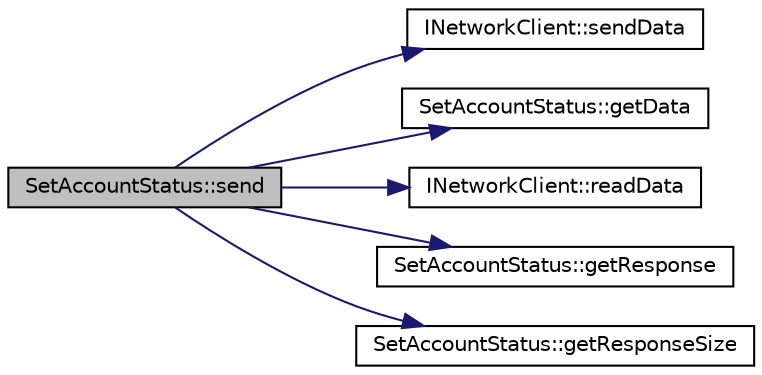 digraph "SetAccountStatus::send"
{
  edge [fontname="Helvetica",fontsize="10",labelfontname="Helvetica",labelfontsize="10"];
  node [fontname="Helvetica",fontsize="10",shape=record];
  rankdir="LR";
  Node5 [label="SetAccountStatus::send",height=0.2,width=0.4,color="black", fillcolor="grey75", style="filled", fontcolor="black"];
  Node5 -> Node6 [color="midnightblue",fontsize="10",style="solid",fontname="Helvetica"];
  Node6 [label="INetworkClient::sendData",height=0.2,width=0.4,color="black", fillcolor="white", style="filled",URL="$class_i_network_client.html#abdbaff32040dbcf6deee5de06cf484f3",tooltip="Send data using pointer to bufor and size. "];
  Node5 -> Node7 [color="midnightblue",fontsize="10",style="solid",fontname="Helvetica"];
  Node7 [label="SetAccountStatus::getData",height=0.2,width=0.4,color="black", fillcolor="white", style="filled",URL="$class_set_account_status.html#ae53c797513a672801cfe9de3b982ecb6",tooltip="Get pointer to command data structure. "];
  Node5 -> Node8 [color="midnightblue",fontsize="10",style="solid",fontname="Helvetica"];
  Node8 [label="INetworkClient::readData",height=0.2,width=0.4,color="black", fillcolor="white", style="filled",URL="$class_i_network_client.html#af80ef17edd0a926d2f3c8f0ec32ef78c",tooltip="Read data to buffor. "];
  Node5 -> Node9 [color="midnightblue",fontsize="10",style="solid",fontname="Helvetica"];
  Node9 [label="SetAccountStatus::getResponse",height=0.2,width=0.4,color="black", fillcolor="white", style="filled",URL="$class_set_account_status.html#a0c28073ed5854f08d4da6c0e2cc53488",tooltip="Get pointer to response data. "];
  Node5 -> Node10 [color="midnightblue",fontsize="10",style="solid",fontname="Helvetica"];
  Node10 [label="SetAccountStatus::getResponseSize",height=0.2,width=0.4,color="black", fillcolor="white", style="filled",URL="$class_set_account_status.html#af482b3f9271422f5db4ce843a7e5f695",tooltip="Get response data struct size. "];
}
